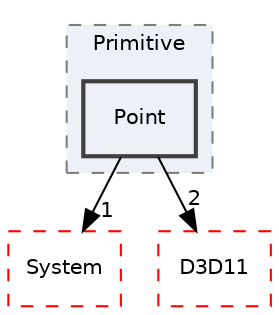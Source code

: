 digraph "C:/Users/shiih/Desktop/kiyosumi/DX11Template/Source/Game/Primitive/Point"
{
 // LATEX_PDF_SIZE
  edge [fontname="Helvetica",fontsize="10",labelfontname="Helvetica",labelfontsize="10"];
  node [fontname="Helvetica",fontsize="10",shape=record];
  compound=true
  subgraph clusterdir_6d9dcc3fb5bbfd2e716f66d0d6841752 {
    graph [ bgcolor="#edf0f7", pencolor="grey50", style="filled,dashed,", label="Primitive", fontname="Helvetica", fontsize="10", URL="dir_6d9dcc3fb5bbfd2e716f66d0d6841752.html"]
  dir_1c268c29ddec649377eb8503c9d46e94 [shape=box, label="Point", style="filled,bold,", fillcolor="#edf0f7", color="grey25", URL="dir_1c268c29ddec649377eb8503c9d46e94.html"];
  }
  dir_86602465ad759445696399282595f21f [shape=box, label="System", style="dashed,", fillcolor="#edf0f7", color="red", URL="dir_86602465ad759445696399282595f21f.html"];
  dir_d6f806a0f8acb4e9216b2e39be4b704c [shape=box, label="D3D11", style="dashed,", fillcolor="#edf0f7", color="red", URL="dir_d6f806a0f8acb4e9216b2e39be4b704c.html"];
  dir_1c268c29ddec649377eb8503c9d46e94->dir_86602465ad759445696399282595f21f [headlabel="1", labeldistance=1.5 headhref="dir_000010_000016.html"];
  dir_1c268c29ddec649377eb8503c9d46e94->dir_d6f806a0f8acb4e9216b2e39be4b704c [headlabel="2", labeldistance=1.5 headhref="dir_000010_000002.html"];
}
